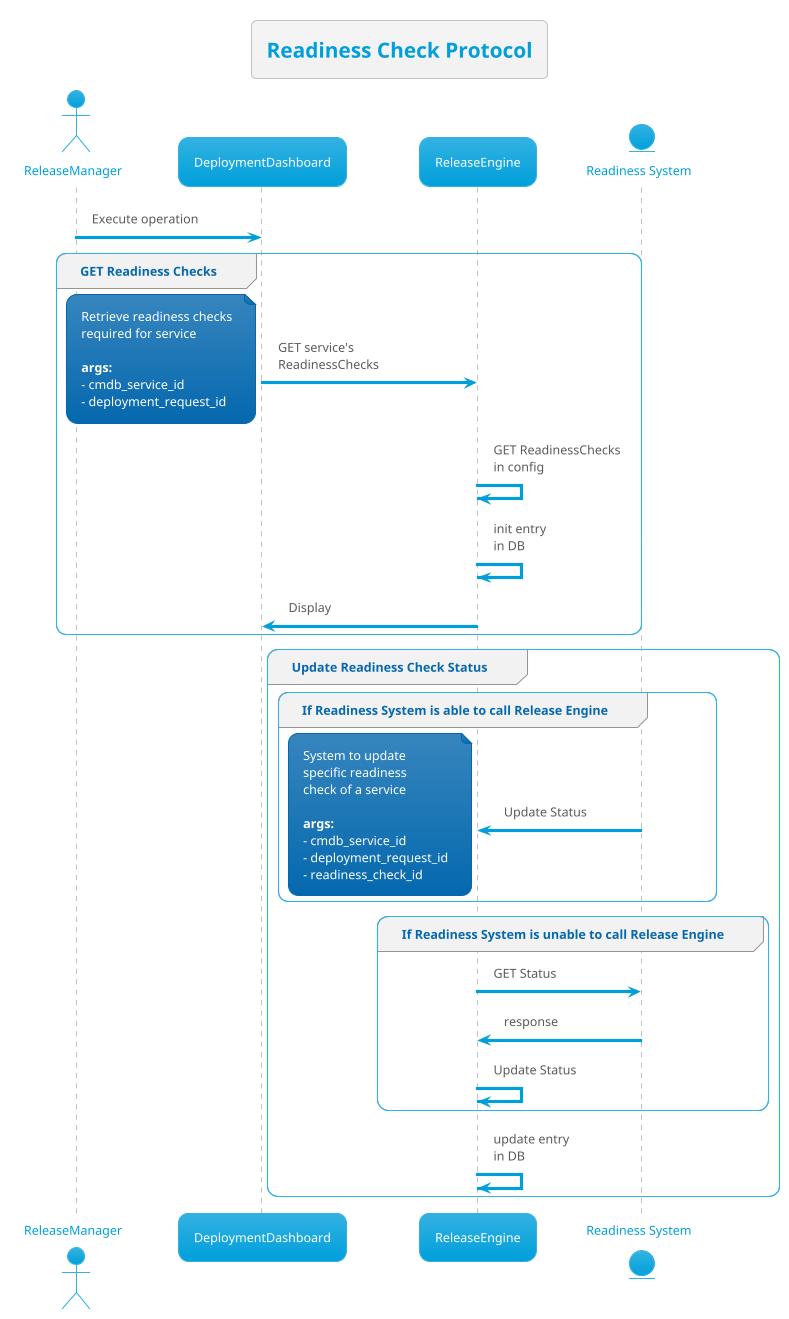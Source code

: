 @startuml
!theme bluegray
skinparam FooterFontColor black
skinparam DatabaseFontColor #007faf

actor ReleaseManager as RM
participant DeploymentDashboard as DD
participant ReleaseEngine as RE
' database deployment_ack_config_tab as ackDB
' database gitlab_project_tab as gitDB
' database deployment_request_tab as deplßoymentDB
' database gitlab_merge_request as MRDB
' entity gitLab as git
entity "Readiness System" as readinessSys

title Readiness Check Protocol

RM -> DD : Execute operation

group GET Readiness Checks
    DD -> RE : GET service's\nReadinessChecks 
    note left
        Retrieve readiness checks
        required for service

        <b>args:
        - cmdb_service_id
        - deployment_request_id
    end note
    RE -> RE : GET ReadinessChecks\nin config
    RE -> RE : init entry\nin DB
    RE -> DD : Display
end group

group Update Readiness Check Status
    group If Readiness System is able to call Release Engine
        readinessSys -> RE : Update Status
        note left
            System to update
            specific readiness
            check of a service

            <b>args:
            - cmdb_service_id
            - deployment_request_id
            - readiness_check_id
        end note
    end group
    group If Readiness System is unable to call Release Engine
        RE -> readinessSys : GET Status
        readinessSys -> RE : response
        RE -> RE : Update Status
    end group
    RE -> RE : update entry\nin DB
end group


@enduml